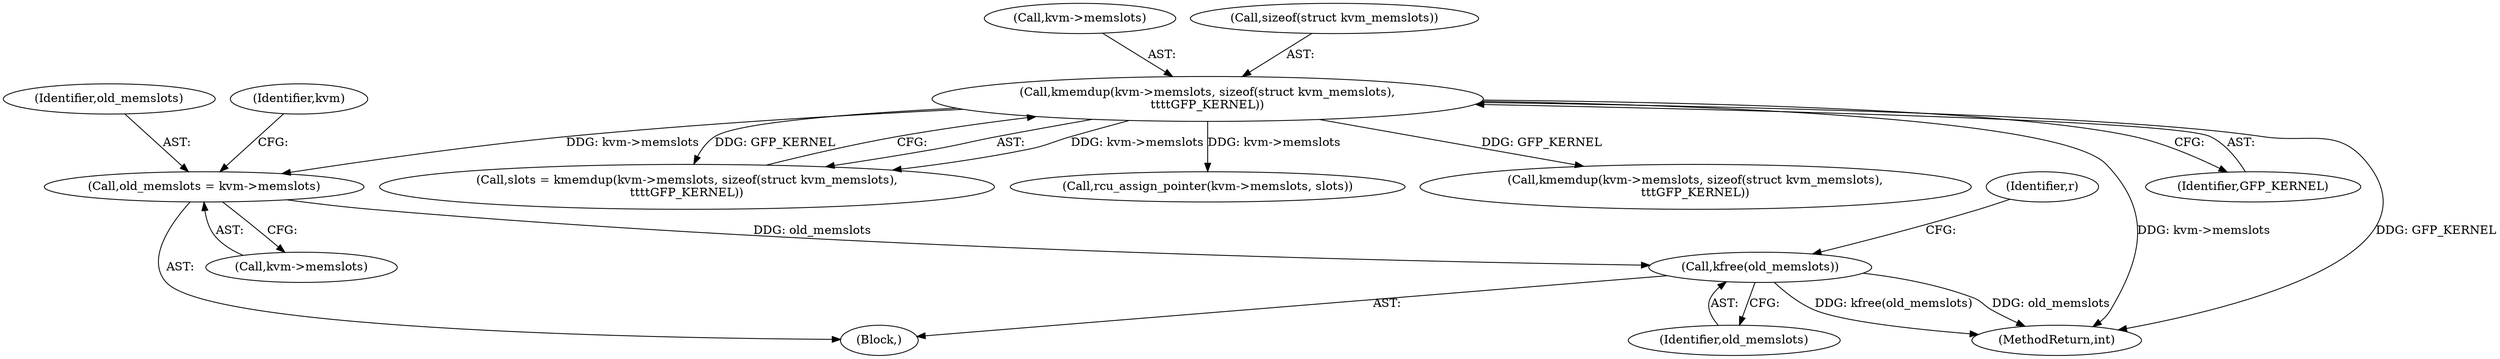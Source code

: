 digraph "0_linux_09ca8e1173bcb12e2a449698c9ae3b86a8a10195_0@API" {
"1000516" [label="(Call,kfree(old_memslots))"];
"1000499" [label="(Call,old_memslots = kvm->memslots)"];
"1000473" [label="(Call,kmemdup(kvm->memslots, sizeof(struct kvm_memslots),\n\t\t\t\tGFP_KERNEL))"];
"1000506" [label="(Identifier,kvm)"];
"1000474" [label="(Call,kvm->memslots)"];
"1000471" [label="(Call,slots = kmemdup(kvm->memslots, sizeof(struct kvm_memslots),\n\t\t\t\tGFP_KERNEL))"];
"1000516" [label="(Call,kfree(old_memslots))"];
"1000500" [label="(Identifier,old_memslots)"];
"1000504" [label="(Call,rcu_assign_pointer(kvm->memslots, slots))"];
"1000538" [label="(Call,kmemdup(kvm->memslots, sizeof(struct kvm_memslots),\n\t\t\tGFP_KERNEL))"];
"1000477" [label="(Call,sizeof(struct kvm_memslots))"];
"1000617" [label="(MethodReturn,int)"];
"1000519" [label="(Identifier,r)"];
"1000501" [label="(Call,kvm->memslots)"];
"1000473" [label="(Call,kmemdup(kvm->memslots, sizeof(struct kvm_memslots),\n\t\t\t\tGFP_KERNEL))"];
"1000479" [label="(Identifier,GFP_KERNEL)"];
"1000517" [label="(Identifier,old_memslots)"];
"1000465" [label="(Block,)"];
"1000499" [label="(Call,old_memslots = kvm->memslots)"];
"1000516" -> "1000465"  [label="AST: "];
"1000516" -> "1000517"  [label="CFG: "];
"1000517" -> "1000516"  [label="AST: "];
"1000519" -> "1000516"  [label="CFG: "];
"1000516" -> "1000617"  [label="DDG: kfree(old_memslots)"];
"1000516" -> "1000617"  [label="DDG: old_memslots"];
"1000499" -> "1000516"  [label="DDG: old_memslots"];
"1000499" -> "1000465"  [label="AST: "];
"1000499" -> "1000501"  [label="CFG: "];
"1000500" -> "1000499"  [label="AST: "];
"1000501" -> "1000499"  [label="AST: "];
"1000506" -> "1000499"  [label="CFG: "];
"1000473" -> "1000499"  [label="DDG: kvm->memslots"];
"1000473" -> "1000471"  [label="AST: "];
"1000473" -> "1000479"  [label="CFG: "];
"1000474" -> "1000473"  [label="AST: "];
"1000477" -> "1000473"  [label="AST: "];
"1000479" -> "1000473"  [label="AST: "];
"1000471" -> "1000473"  [label="CFG: "];
"1000473" -> "1000617"  [label="DDG: kvm->memslots"];
"1000473" -> "1000617"  [label="DDG: GFP_KERNEL"];
"1000473" -> "1000471"  [label="DDG: kvm->memslots"];
"1000473" -> "1000471"  [label="DDG: GFP_KERNEL"];
"1000473" -> "1000504"  [label="DDG: kvm->memslots"];
"1000473" -> "1000538"  [label="DDG: GFP_KERNEL"];
}

